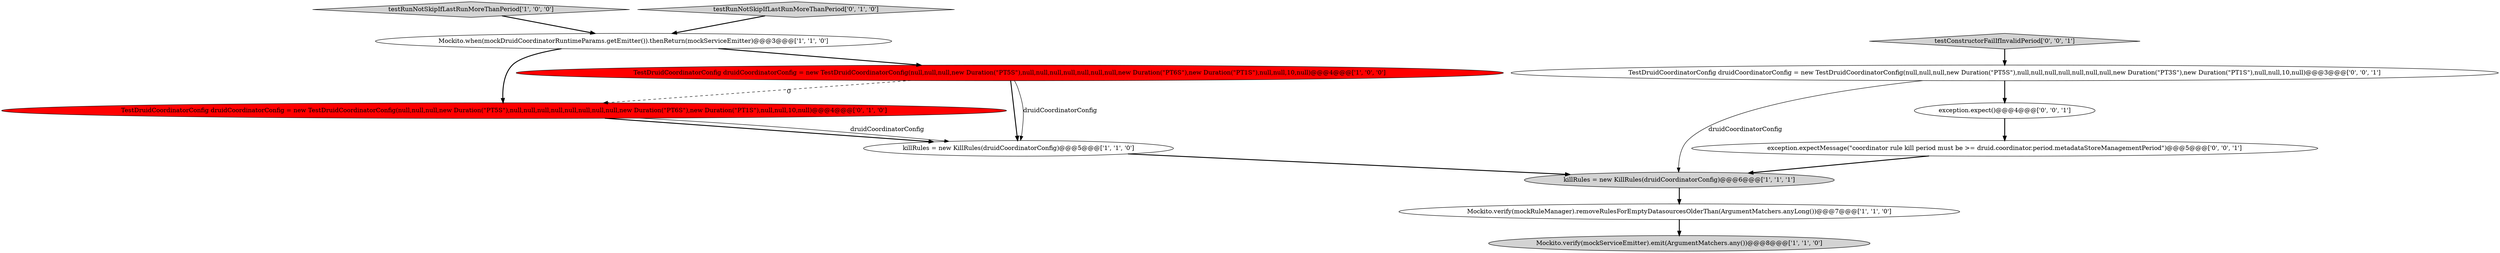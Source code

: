 digraph {
6 [style = filled, label = "testRunNotSkipIfLastRunMoreThanPeriod['1', '0', '0']", fillcolor = lightgray, shape = diamond image = "AAA0AAABBB1BBB"];
4 [style = filled, label = "Mockito.when(mockDruidCoordinatorRuntimeParams.getEmitter()).thenReturn(mockServiceEmitter)@@@3@@@['1', '1', '0']", fillcolor = white, shape = ellipse image = "AAA0AAABBB1BBB"];
7 [style = filled, label = "TestDruidCoordinatorConfig druidCoordinatorConfig = new TestDruidCoordinatorConfig(null,null,null,new Duration(\"PT5S\"),null,null,null,null,null,null,null,null,new Duration(\"PT6S\"),new Duration(\"PT1S\"),null,null,10,null)@@@4@@@['0', '1', '0']", fillcolor = red, shape = ellipse image = "AAA1AAABBB2BBB"];
11 [style = filled, label = "exception.expectMessage(\"coordinator rule kill period must be >= druid.coordinator.period.metadataStoreManagementPeriod\")@@@5@@@['0', '0', '1']", fillcolor = white, shape = ellipse image = "AAA0AAABBB3BBB"];
0 [style = filled, label = "Mockito.verify(mockRuleManager).removeRulesForEmptyDatasourcesOlderThan(ArgumentMatchers.anyLong())@@@7@@@['1', '1', '0']", fillcolor = white, shape = ellipse image = "AAA0AAABBB1BBB"];
5 [style = filled, label = "killRules = new KillRules(druidCoordinatorConfig)@@@6@@@['1', '1', '1']", fillcolor = lightgray, shape = ellipse image = "AAA0AAABBB1BBB"];
10 [style = filled, label = "TestDruidCoordinatorConfig druidCoordinatorConfig = new TestDruidCoordinatorConfig(null,null,null,new Duration(\"PT5S\"),null,null,null,null,null,null,null,new Duration(\"PT3S\"),new Duration(\"PT1S\"),null,null,10,null)@@@3@@@['0', '0', '1']", fillcolor = white, shape = ellipse image = "AAA0AAABBB3BBB"];
9 [style = filled, label = "exception.expect()@@@4@@@['0', '0', '1']", fillcolor = white, shape = ellipse image = "AAA0AAABBB3BBB"];
1 [style = filled, label = "TestDruidCoordinatorConfig druidCoordinatorConfig = new TestDruidCoordinatorConfig(null,null,null,new Duration(\"PT5S\"),null,null,null,null,null,null,null,new Duration(\"PT6S\"),new Duration(\"PT1S\"),null,null,10,null)@@@4@@@['1', '0', '0']", fillcolor = red, shape = ellipse image = "AAA1AAABBB1BBB"];
8 [style = filled, label = "testRunNotSkipIfLastRunMoreThanPeriod['0', '1', '0']", fillcolor = lightgray, shape = diamond image = "AAA0AAABBB2BBB"];
3 [style = filled, label = "Mockito.verify(mockServiceEmitter).emit(ArgumentMatchers.any())@@@8@@@['1', '1', '0']", fillcolor = lightgray, shape = ellipse image = "AAA0AAABBB1BBB"];
2 [style = filled, label = "killRules = new KillRules(druidCoordinatorConfig)@@@5@@@['1', '1', '0']", fillcolor = white, shape = ellipse image = "AAA0AAABBB1BBB"];
12 [style = filled, label = "testConstructorFailIfInvalidPeriod['0', '0', '1']", fillcolor = lightgray, shape = diamond image = "AAA0AAABBB3BBB"];
0->3 [style = bold, label=""];
6->4 [style = bold, label=""];
11->5 [style = bold, label=""];
1->2 [style = bold, label=""];
4->1 [style = bold, label=""];
10->9 [style = bold, label=""];
12->10 [style = bold, label=""];
8->4 [style = bold, label=""];
9->11 [style = bold, label=""];
1->7 [style = dashed, label="0"];
5->0 [style = bold, label=""];
7->2 [style = bold, label=""];
7->2 [style = solid, label="druidCoordinatorConfig"];
10->5 [style = solid, label="druidCoordinatorConfig"];
4->7 [style = bold, label=""];
2->5 [style = bold, label=""];
1->2 [style = solid, label="druidCoordinatorConfig"];
}
